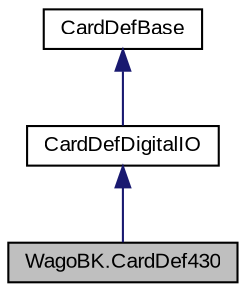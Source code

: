 digraph "WagoBK.CardDef430"
{
  edge [fontname="Arial",fontsize="10",labelfontname="Arial",labelfontsize="10"];
  node [fontname="Arial",fontsize="10",shape=record];
  Node1 [label="WagoBK.CardDef430",height=0.2,width=0.4,color="black", fillcolor="grey75", style="filled" fontcolor="black"];
  Node2 -> Node1 [dir="back",color="midnightblue",fontsize="10",style="solid",fontname="Arial"];
  Node2 [label="CardDefDigitalIO",height=0.2,width=0.4,color="black", fillcolor="white", style="filled",URL="$class_wago_b_k_1_1_card_def_digital_i_o.html"];
  Node3 -> Node2 [dir="back",color="midnightblue",fontsize="10",style="solid",fontname="Arial"];
  Node3 [label="CardDefBase",height=0.2,width=0.4,color="black", fillcolor="white", style="filled",URL="$class_wago_b_k_1_1_card_def_base.html"];
}
